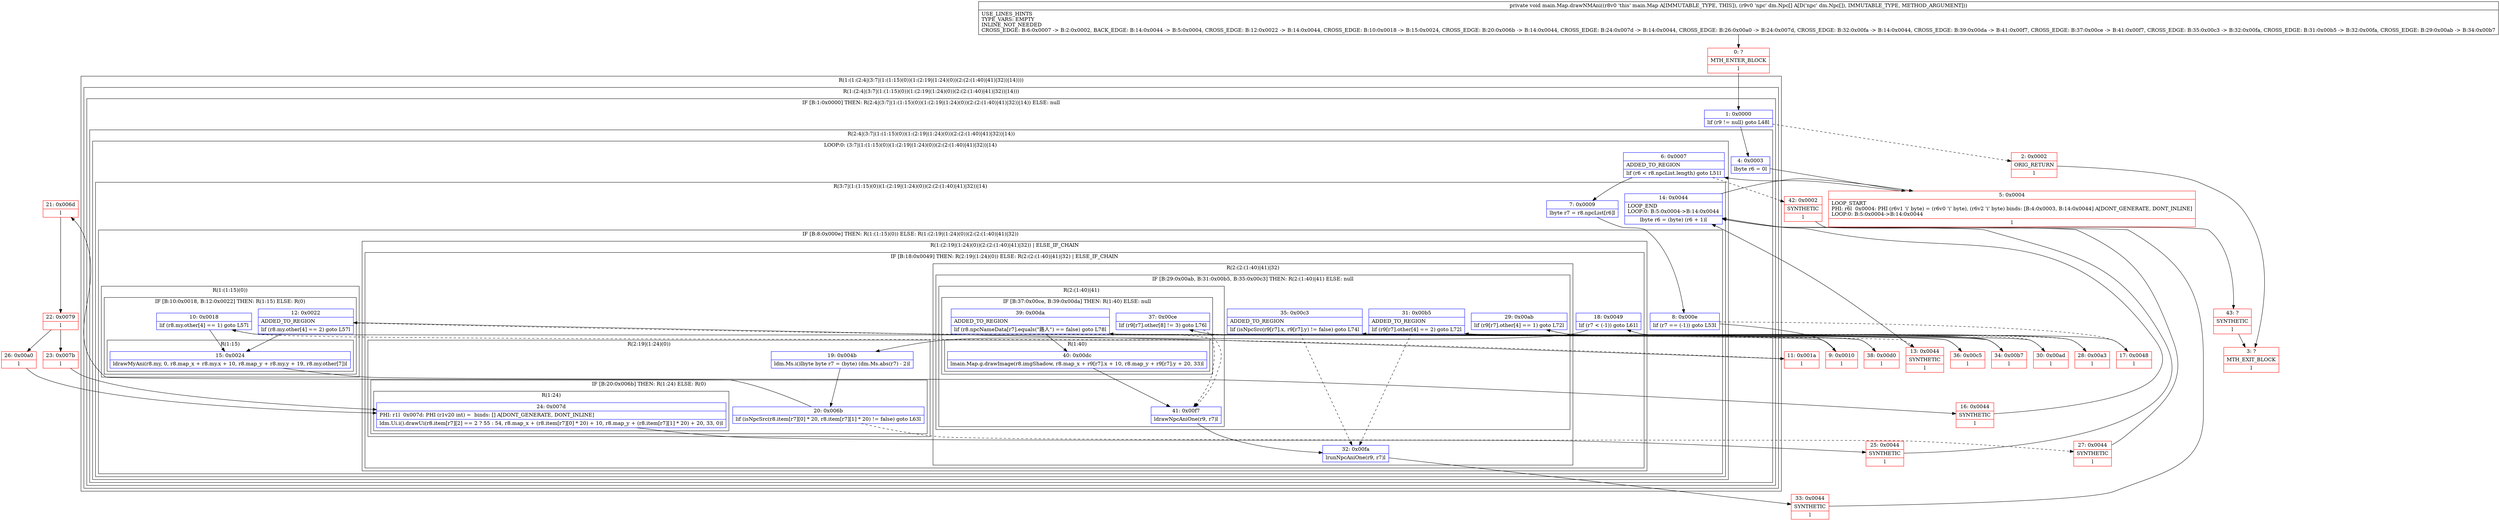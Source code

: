 digraph "CFG formain.Map.drawNMAni([Ldm\/Npc;)V" {
subgraph cluster_Region_464185341 {
label = "R(1:(1:(2:4|(3:7|(1:(1:15)(0))(1:(2:19|(1:24)(0))(2:(2:(1:40)|41)|32))|14))))";
node [shape=record,color=blue];
subgraph cluster_Region_1998266918 {
label = "R(1:(2:4|(3:7|(1:(1:15)(0))(1:(2:19|(1:24)(0))(2:(2:(1:40)|41)|32))|14)))";
node [shape=record,color=blue];
subgraph cluster_IfRegion_927137471 {
label = "IF [B:1:0x0000] THEN: R(2:4|(3:7|(1:(1:15)(0))(1:(2:19|(1:24)(0))(2:(2:(1:40)|41)|32))|14)) ELSE: null";
node [shape=record,color=blue];
Node_1 [shape=record,label="{1\:\ 0x0000|lif (r9 != null) goto L48l}"];
subgraph cluster_Region_932645469 {
label = "R(2:4|(3:7|(1:(1:15)(0))(1:(2:19|(1:24)(0))(2:(2:(1:40)|41)|32))|14))";
node [shape=record,color=blue];
Node_4 [shape=record,label="{4\:\ 0x0003|lbyte r6 = 0l}"];
subgraph cluster_LoopRegion_526201077 {
label = "LOOP:0: (3:7|(1:(1:15)(0))(1:(2:19|(1:24)(0))(2:(2:(1:40)|41)|32))|14)";
node [shape=record,color=blue];
Node_6 [shape=record,label="{6\:\ 0x0007|ADDED_TO_REGION\l|lif (r6 \< r8.npcList.length) goto L51l}"];
subgraph cluster_Region_1489632486 {
label = "R(3:7|(1:(1:15)(0))(1:(2:19|(1:24)(0))(2:(2:(1:40)|41)|32))|14)";
node [shape=record,color=blue];
Node_7 [shape=record,label="{7\:\ 0x0009|lbyte r7 = r8.npcList[r6]l}"];
subgraph cluster_IfRegion_137516206 {
label = "IF [B:8:0x000e] THEN: R(1:(1:15)(0)) ELSE: R(1:(2:19|(1:24)(0))(2:(2:(1:40)|41)|32))";
node [shape=record,color=blue];
Node_8 [shape=record,label="{8\:\ 0x000e|lif (r7 == (\-1)) goto L53l}"];
subgraph cluster_Region_1158935448 {
label = "R(1:(1:15)(0))";
node [shape=record,color=blue];
subgraph cluster_IfRegion_155869640 {
label = "IF [B:10:0x0018, B:12:0x0022] THEN: R(1:15) ELSE: R(0)";
node [shape=record,color=blue];
Node_10 [shape=record,label="{10\:\ 0x0018|lif (r8.my.other[4] == 1) goto L57l}"];
Node_12 [shape=record,label="{12\:\ 0x0022|ADDED_TO_REGION\l|lif (r8.my.other[4] == 2) goto L57l}"];
subgraph cluster_Region_669935829 {
label = "R(1:15)";
node [shape=record,color=blue];
Node_15 [shape=record,label="{15\:\ 0x0024|ldrawMyAni(r8.my, 0, r8.map_x + r8.my.x + 10, r8.map_y + r8.my.y + 19, r8.my.other[7])l}"];
}
subgraph cluster_Region_133815697 {
label = "R(0)";
node [shape=record,color=blue];
}
}
}
subgraph cluster_Region_1571582405 {
label = "R(1:(2:19|(1:24)(0))(2:(2:(1:40)|41)|32)) | ELSE_IF_CHAIN\l";
node [shape=record,color=blue];
subgraph cluster_IfRegion_133722647 {
label = "IF [B:18:0x0049] THEN: R(2:19|(1:24)(0)) ELSE: R(2:(2:(1:40)|41)|32) | ELSE_IF_CHAIN\l";
node [shape=record,color=blue];
Node_18 [shape=record,label="{18\:\ 0x0049|lif (r7 \< (\-1)) goto L61l}"];
subgraph cluster_Region_1909731461 {
label = "R(2:19|(1:24)(0))";
node [shape=record,color=blue];
Node_19 [shape=record,label="{19\:\ 0x004b|ldm.Ms.i()lbyte byte r7 = (byte) (dm.Ms.abs(r7) \- 2)l}"];
subgraph cluster_IfRegion_533520471 {
label = "IF [B:20:0x006b] THEN: R(1:24) ELSE: R(0)";
node [shape=record,color=blue];
Node_20 [shape=record,label="{20\:\ 0x006b|lif (isNpcSrc(r8.item[r7][0] * 20, r8.item[r7][1] * 20) != false) goto L63l}"];
subgraph cluster_Region_1093275131 {
label = "R(1:24)";
node [shape=record,color=blue];
Node_24 [shape=record,label="{24\:\ 0x007d|PHI: r1l  0x007d: PHI (r1v20 int) =  binds: [] A[DONT_GENERATE, DONT_INLINE]\l|ldm.Ui.i().drawUi(r8.item[r7][2] == 2 ? 55 : 54, r8.map_x + (r8.item[r7][0] * 20) + 10, r8.map_y + (r8.item[r7][1] * 20) + 20, 33, 0)l}"];
}
subgraph cluster_Region_120725401 {
label = "R(0)";
node [shape=record,color=blue];
}
}
}
subgraph cluster_Region_1615684079 {
label = "R(2:(2:(1:40)|41)|32)";
node [shape=record,color=blue];
subgraph cluster_IfRegion_1726860437 {
label = "IF [B:29:0x00ab, B:31:0x00b5, B:35:0x00c3] THEN: R(2:(1:40)|41) ELSE: null";
node [shape=record,color=blue];
Node_29 [shape=record,label="{29\:\ 0x00ab|lif (r9[r7].other[4] == 1) goto L72l}"];
Node_31 [shape=record,label="{31\:\ 0x00b5|ADDED_TO_REGION\l|lif (r9[r7].other[4] == 2) goto L72l}"];
Node_35 [shape=record,label="{35\:\ 0x00c3|ADDED_TO_REGION\l|lif (isNpcSrc(r9[r7].x, r9[r7].y) != false) goto L74l}"];
subgraph cluster_Region_1749848343 {
label = "R(2:(1:40)|41)";
node [shape=record,color=blue];
subgraph cluster_IfRegion_2095080386 {
label = "IF [B:37:0x00ce, B:39:0x00da] THEN: R(1:40) ELSE: null";
node [shape=record,color=blue];
Node_37 [shape=record,label="{37\:\ 0x00ce|lif (r9[r7].other[8] != 3) goto L76l}"];
Node_39 [shape=record,label="{39\:\ 0x00da|ADDED_TO_REGION\l|lif (r8.npcNameData[r7].equals(\"路人\") == false) goto L78l}"];
subgraph cluster_Region_944557699 {
label = "R(1:40)";
node [shape=record,color=blue];
Node_40 [shape=record,label="{40\:\ 0x00dc|lmain.Map.g.drawImage(r8.imgShadow, r8.map_x + r9[r7].x + 10, r8.map_y + r9[r7].y + 20, 33)l}"];
}
}
Node_41 [shape=record,label="{41\:\ 0x00f7|ldrawNpcAniOne(r9, r7)l}"];
}
}
Node_32 [shape=record,label="{32\:\ 0x00fa|lrunNpcAniOne(r9, r7)l}"];
}
}
}
}
Node_14 [shape=record,label="{14\:\ 0x0044|LOOP_END\lLOOP:0: B:5:0x0004\-\>B:14:0x0044\l|lbyte r6 = (byte) (r6 + 1)l}"];
}
}
}
}
}
}
Node_0 [shape=record,color=red,label="{0\:\ ?|MTH_ENTER_BLOCK\l|l}"];
Node_2 [shape=record,color=red,label="{2\:\ 0x0002|ORIG_RETURN\l|l}"];
Node_3 [shape=record,color=red,label="{3\:\ ?|MTH_EXIT_BLOCK\l|l}"];
Node_5 [shape=record,color=red,label="{5\:\ 0x0004|LOOP_START\lPHI: r6l  0x0004: PHI (r6v1 'i' byte) = (r6v0 'i' byte), (r6v2 'i' byte) binds: [B:4:0x0003, B:14:0x0044] A[DONT_GENERATE, DONT_INLINE]\lLOOP:0: B:5:0x0004\-\>B:14:0x0044\l|l}"];
Node_9 [shape=record,color=red,label="{9\:\ 0x0010|l}"];
Node_11 [shape=record,color=red,label="{11\:\ 0x001a|l}"];
Node_13 [shape=record,color=red,label="{13\:\ 0x0044|SYNTHETIC\l|l}"];
Node_16 [shape=record,color=red,label="{16\:\ 0x0044|SYNTHETIC\l|l}"];
Node_17 [shape=record,color=red,label="{17\:\ 0x0048|l}"];
Node_21 [shape=record,color=red,label="{21\:\ 0x006d|l}"];
Node_22 [shape=record,color=red,label="{22\:\ 0x0079|l}"];
Node_23 [shape=record,color=red,label="{23\:\ 0x007b|l}"];
Node_25 [shape=record,color=red,label="{25\:\ 0x0044|SYNTHETIC\l|l}"];
Node_26 [shape=record,color=red,label="{26\:\ 0x00a0|l}"];
Node_27 [shape=record,color=red,label="{27\:\ 0x0044|SYNTHETIC\l|l}"];
Node_28 [shape=record,color=red,label="{28\:\ 0x00a3|l}"];
Node_30 [shape=record,color=red,label="{30\:\ 0x00ad|l}"];
Node_33 [shape=record,color=red,label="{33\:\ 0x0044|SYNTHETIC\l|l}"];
Node_34 [shape=record,color=red,label="{34\:\ 0x00b7|l}"];
Node_36 [shape=record,color=red,label="{36\:\ 0x00c5|l}"];
Node_38 [shape=record,color=red,label="{38\:\ 0x00d0|l}"];
Node_42 [shape=record,color=red,label="{42\:\ 0x0002|SYNTHETIC\l|l}"];
Node_43 [shape=record,color=red,label="{43\:\ ?|SYNTHETIC\l|l}"];
MethodNode[shape=record,label="{private void main.Map.drawNMAni((r8v0 'this' main.Map A[IMMUTABLE_TYPE, THIS]), (r9v0 'npc' dm.Npc[] A[D('npc' dm.Npc[]), IMMUTABLE_TYPE, METHOD_ARGUMENT]))  | USE_LINES_HINTS\lTYPE_VARS: EMPTY\lINLINE_NOT_NEEDED\lCROSS_EDGE: B:6:0x0007 \-\> B:2:0x0002, BACK_EDGE: B:14:0x0044 \-\> B:5:0x0004, CROSS_EDGE: B:12:0x0022 \-\> B:14:0x0044, CROSS_EDGE: B:10:0x0018 \-\> B:15:0x0024, CROSS_EDGE: B:20:0x006b \-\> B:14:0x0044, CROSS_EDGE: B:24:0x007d \-\> B:14:0x0044, CROSS_EDGE: B:26:0x00a0 \-\> B:24:0x007d, CROSS_EDGE: B:32:0x00fa \-\> B:14:0x0044, CROSS_EDGE: B:39:0x00da \-\> B:41:0x00f7, CROSS_EDGE: B:37:0x00ce \-\> B:41:0x00f7, CROSS_EDGE: B:35:0x00c3 \-\> B:32:0x00fa, CROSS_EDGE: B:31:0x00b5 \-\> B:32:0x00fa, CROSS_EDGE: B:29:0x00ab \-\> B:34:0x00b7\l}"];
MethodNode -> Node_0;
Node_1 -> Node_2[style=dashed];
Node_1 -> Node_4;
Node_4 -> Node_5;
Node_6 -> Node_7;
Node_6 -> Node_42[style=dashed];
Node_7 -> Node_8;
Node_8 -> Node_9;
Node_8 -> Node_17[style=dashed];
Node_10 -> Node_11[style=dashed];
Node_10 -> Node_15;
Node_12 -> Node_15;
Node_12 -> Node_13[style=dashed];
Node_15 -> Node_16;
Node_18 -> Node_19;
Node_18 -> Node_28[style=dashed];
Node_19 -> Node_20;
Node_20 -> Node_21;
Node_20 -> Node_27[style=dashed];
Node_24 -> Node_25;
Node_29 -> Node_30[style=dashed];
Node_29 -> Node_34;
Node_31 -> Node_34;
Node_31 -> Node_32[style=dashed];
Node_35 -> Node_36;
Node_35 -> Node_32[style=dashed];
Node_37 -> Node_38;
Node_37 -> Node_41[style=dashed];
Node_39 -> Node_40;
Node_39 -> Node_41[style=dashed];
Node_40 -> Node_41;
Node_41 -> Node_32;
Node_32 -> Node_33;
Node_14 -> Node_5;
Node_0 -> Node_1;
Node_2 -> Node_3;
Node_5 -> Node_6;
Node_9 -> Node_10;
Node_11 -> Node_12;
Node_13 -> Node_14;
Node_16 -> Node_14;
Node_17 -> Node_18;
Node_21 -> Node_22;
Node_22 -> Node_23;
Node_22 -> Node_26;
Node_23 -> Node_24;
Node_25 -> Node_14;
Node_26 -> Node_24;
Node_27 -> Node_14;
Node_28 -> Node_29;
Node_30 -> Node_31;
Node_33 -> Node_14;
Node_34 -> Node_35;
Node_36 -> Node_37;
Node_38 -> Node_39;
Node_42 -> Node_43;
Node_43 -> Node_3;
}

